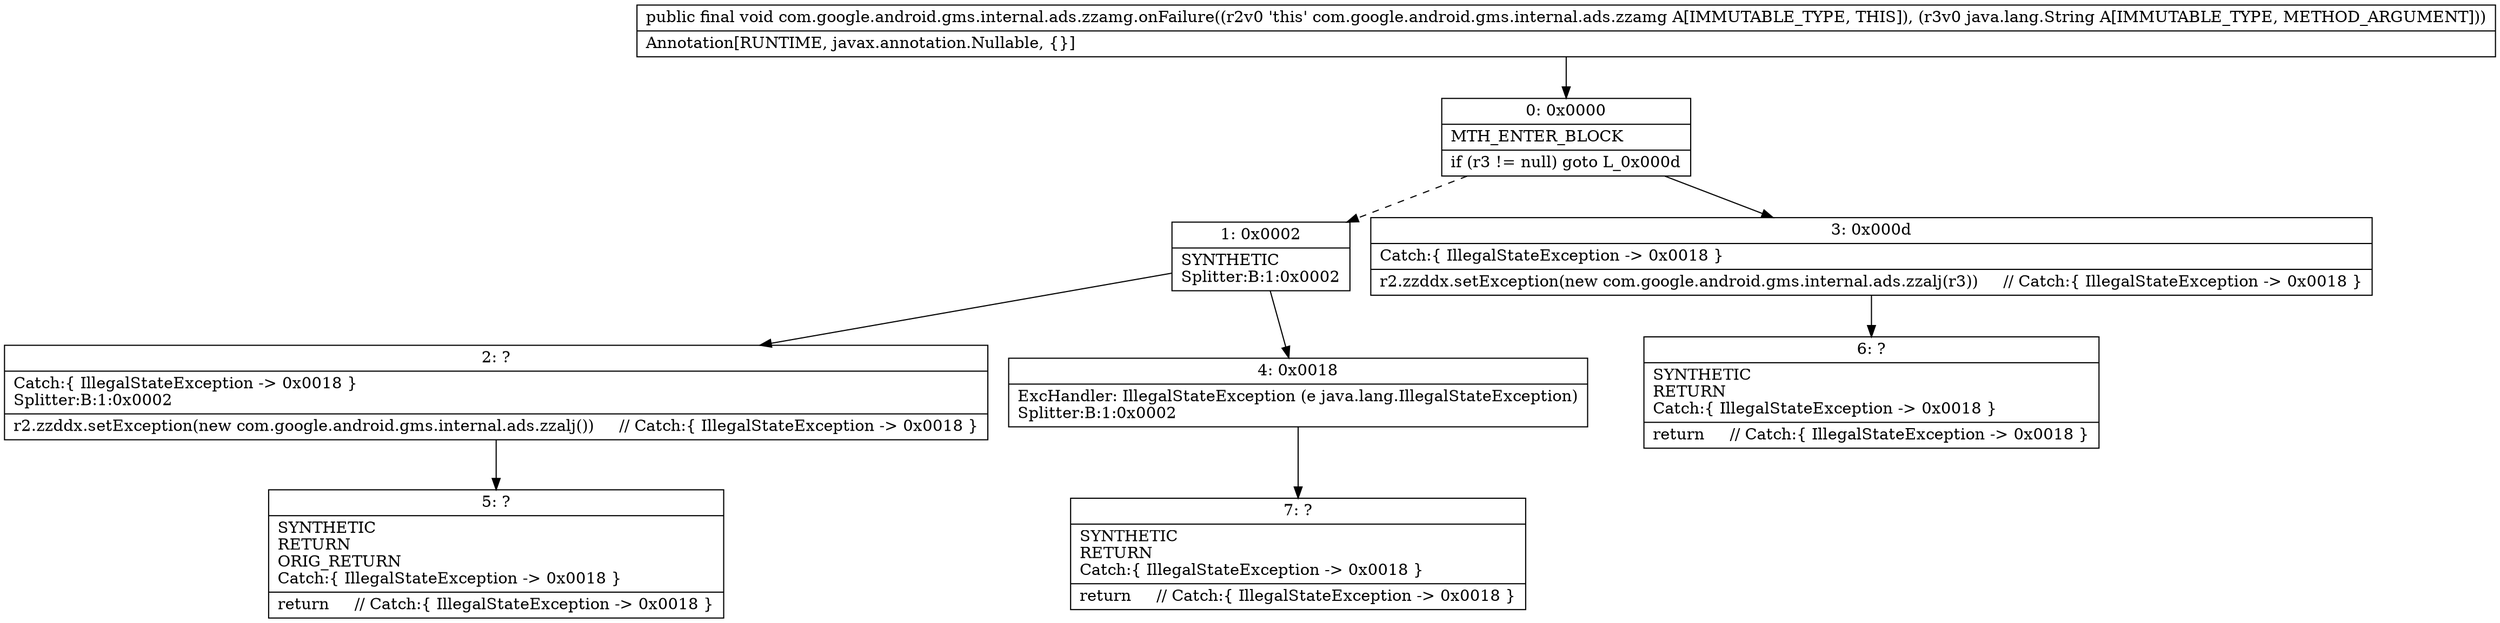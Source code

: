 digraph "CFG forcom.google.android.gms.internal.ads.zzamg.onFailure(Ljava\/lang\/String;)V" {
Node_0 [shape=record,label="{0\:\ 0x0000|MTH_ENTER_BLOCK\l|if (r3 != null) goto L_0x000d\l}"];
Node_1 [shape=record,label="{1\:\ 0x0002|SYNTHETIC\lSplitter:B:1:0x0002\l}"];
Node_2 [shape=record,label="{2\:\ ?|Catch:\{ IllegalStateException \-\> 0x0018 \}\lSplitter:B:1:0x0002\l|r2.zzddx.setException(new com.google.android.gms.internal.ads.zzalj())     \/\/ Catch:\{ IllegalStateException \-\> 0x0018 \}\l}"];
Node_3 [shape=record,label="{3\:\ 0x000d|Catch:\{ IllegalStateException \-\> 0x0018 \}\l|r2.zzddx.setException(new com.google.android.gms.internal.ads.zzalj(r3))     \/\/ Catch:\{ IllegalStateException \-\> 0x0018 \}\l}"];
Node_4 [shape=record,label="{4\:\ 0x0018|ExcHandler: IllegalStateException (e java.lang.IllegalStateException)\lSplitter:B:1:0x0002\l}"];
Node_5 [shape=record,label="{5\:\ ?|SYNTHETIC\lRETURN\lORIG_RETURN\lCatch:\{ IllegalStateException \-\> 0x0018 \}\l|return     \/\/ Catch:\{ IllegalStateException \-\> 0x0018 \}\l}"];
Node_6 [shape=record,label="{6\:\ ?|SYNTHETIC\lRETURN\lCatch:\{ IllegalStateException \-\> 0x0018 \}\l|return     \/\/ Catch:\{ IllegalStateException \-\> 0x0018 \}\l}"];
Node_7 [shape=record,label="{7\:\ ?|SYNTHETIC\lRETURN\lCatch:\{ IllegalStateException \-\> 0x0018 \}\l|return     \/\/ Catch:\{ IllegalStateException \-\> 0x0018 \}\l}"];
MethodNode[shape=record,label="{public final void com.google.android.gms.internal.ads.zzamg.onFailure((r2v0 'this' com.google.android.gms.internal.ads.zzamg A[IMMUTABLE_TYPE, THIS]), (r3v0 java.lang.String A[IMMUTABLE_TYPE, METHOD_ARGUMENT]))  | Annotation[RUNTIME, javax.annotation.Nullable, \{\}]\l}"];
MethodNode -> Node_0;
Node_0 -> Node_1[style=dashed];
Node_0 -> Node_3;
Node_1 -> Node_2;
Node_1 -> Node_4;
Node_2 -> Node_5;
Node_3 -> Node_6;
Node_4 -> Node_7;
}

